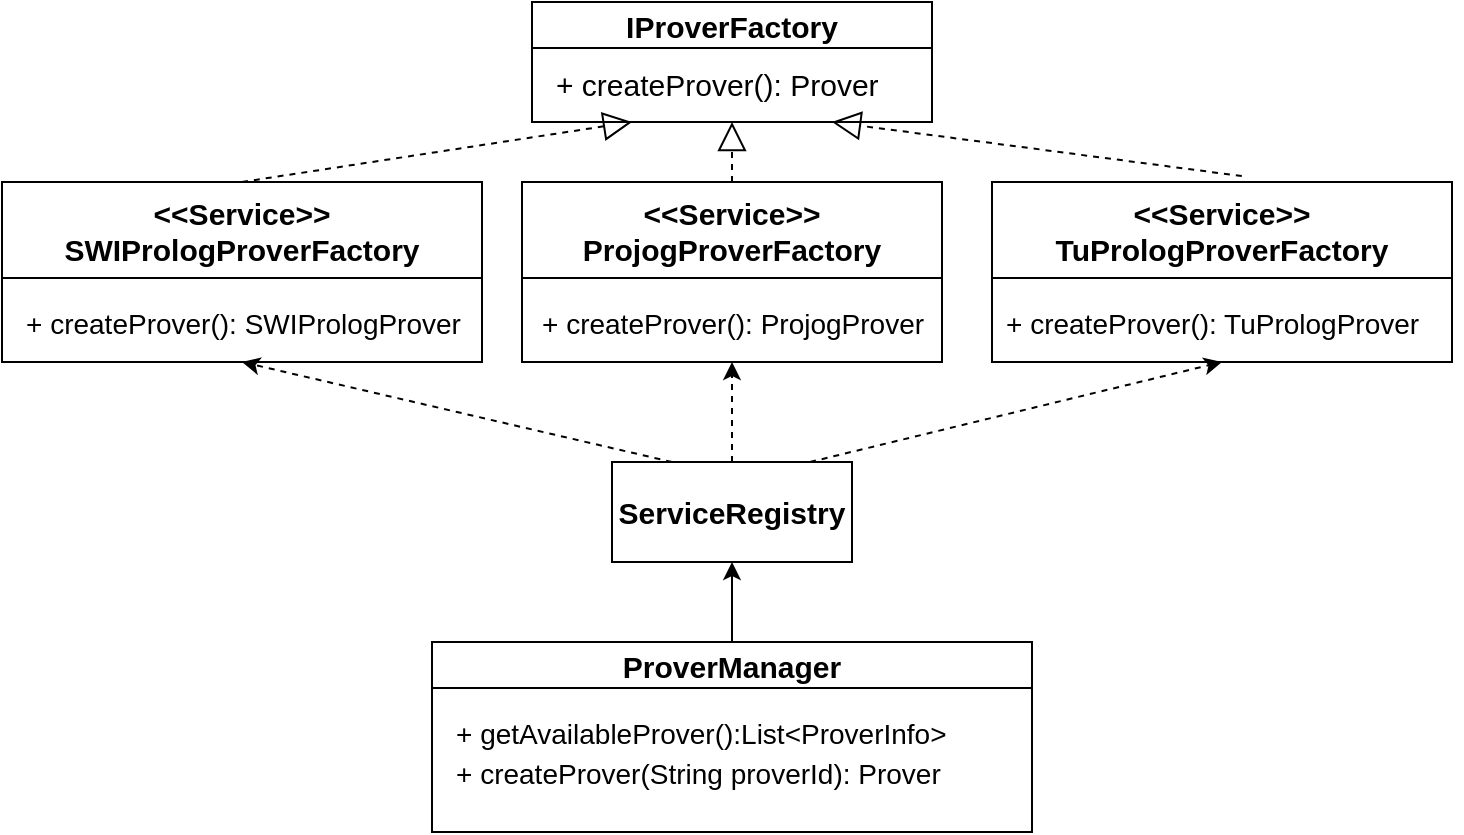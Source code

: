 <mxfile version="11.0.4" type="device"><diagram id="pzMjn5YnG7JLTeT4L7Us" name="Page-1"><mxGraphModel dx="1422" dy="766" grid="1" gridSize="10" guides="1" tooltips="1" connect="1" arrows="1" fold="1" page="1" pageScale="1" pageWidth="850" pageHeight="1100" math="0" shadow="0"><root><mxCell id="0"/><mxCell id="1" parent="0"/><mxCell id="5aDnjJVbKOkn1mhn4JHl-3" value="&lt;&lt;Service&gt;&gt;&#xA;SWIPrologProverFactory" style="swimlane;startSize=48;fontSize=15;" parent="1" vertex="1"><mxGeometry x="50" y="90" width="240" height="90" as="geometry"/></mxCell><mxCell id="5aDnjJVbKOkn1mhn4JHl-4" value="&lt;font style=&quot;font-size: 14px&quot;&gt;+ createProver(): SWIPrologProver&lt;/font&gt;" style="text;html=1;resizable=0;points=[];autosize=1;align=left;verticalAlign=top;spacingTop=-4;" parent="5aDnjJVbKOkn1mhn4JHl-3" vertex="1"><mxGeometry x="10" y="60" width="240" height="20" as="geometry"/></mxCell><mxCell id="5aDnjJVbKOkn1mhn4JHl-5" value="&lt;&lt;Service&gt;&gt;&#xA;ProjogProverFactory" style="swimlane;startSize=48;fontSize=15;" parent="1" vertex="1"><mxGeometry x="310" y="90" width="210" height="90" as="geometry"/></mxCell><mxCell id="5aDnjJVbKOkn1mhn4JHl-6" value="&lt;font style=&quot;font-size: 14px&quot;&gt;+ createProver(): ProjogProver&lt;/font&gt;" style="text;html=1;resizable=0;points=[];autosize=1;align=left;verticalAlign=top;spacingTop=-4;" parent="5aDnjJVbKOkn1mhn4JHl-5" vertex="1"><mxGeometry x="7.5" y="60" width="210" height="20" as="geometry"/></mxCell><mxCell id="5aDnjJVbKOkn1mhn4JHl-7" value="&lt;&lt;Service&gt;&gt;&#xA;TuPrologProverFactory" style="swimlane;startSize=48;fontSize=15;" parent="1" vertex="1"><mxGeometry x="545" y="90" width="230" height="90" as="geometry"/></mxCell><mxCell id="5aDnjJVbKOkn1mhn4JHl-8" value="&lt;font style=&quot;font-size: 14px&quot;&gt;+ createProver(): TuPrologProver&lt;/font&gt;" style="text;html=1;resizable=0;points=[];autosize=1;align=left;verticalAlign=top;spacingTop=-4;" parent="5aDnjJVbKOkn1mhn4JHl-7" vertex="1"><mxGeometry x="5" y="60" width="230" height="20" as="geometry"/></mxCell><mxCell id="5aDnjJVbKOkn1mhn4JHl-13" value="&lt;font style=&quot;font-size: 15px&quot;&gt;&lt;b&gt;ServiceRegistry&lt;/b&gt;&lt;/font&gt;" style="rounded=0;whiteSpace=wrap;html=1;" parent="1" vertex="1"><mxGeometry x="355" y="230" width="120" height="50" as="geometry"/></mxCell><mxCell id="5aDnjJVbKOkn1mhn4JHl-14" value="ProverManager" style="swimlane;startSize=23;fontSize=15;" parent="1" vertex="1"><mxGeometry x="265" y="320" width="300" height="95" as="geometry"/></mxCell><mxCell id="5aDnjJVbKOkn1mhn4JHl-15" value="&lt;font style=&quot;font-size: 14px&quot;&gt;+ getAvailableProver():List&amp;lt;ProverInfo&amp;gt;&lt;/font&gt;" style="text;html=1;resizable=0;points=[];autosize=1;align=left;verticalAlign=top;spacingTop=-4;" parent="5aDnjJVbKOkn1mhn4JHl-14" vertex="1"><mxGeometry x="10" y="35" width="260" height="20" as="geometry"/></mxCell><mxCell id="5aDnjJVbKOkn1mhn4JHl-16" value="&lt;font style=&quot;font-size: 14px&quot;&gt;+ createProver(String proverId): Prover&lt;/font&gt;" style="text;html=1;resizable=0;points=[];autosize=1;align=left;verticalAlign=top;spacingTop=-4;" parent="5aDnjJVbKOkn1mhn4JHl-14" vertex="1"><mxGeometry x="10" y="55" width="260" height="20" as="geometry"/></mxCell><mxCell id="5aDnjJVbKOkn1mhn4JHl-19" value="" style="endArrow=classic;html=1;dashed=1;entryX=0.5;entryY=1;entryDx=0;entryDy=0;exitX=0.25;exitY=0;exitDx=0;exitDy=0;" parent="1" source="5aDnjJVbKOkn1mhn4JHl-13" target="5aDnjJVbKOkn1mhn4JHl-3" edge="1"><mxGeometry width="50" height="50" relative="1" as="geometry"><mxPoint x="50" y="490" as="sourcePoint"/><mxPoint x="100" y="440" as="targetPoint"/></mxGeometry></mxCell><mxCell id="5aDnjJVbKOkn1mhn4JHl-20" value="" style="endArrow=classic;html=1;dashed=1;entryX=0.5;entryY=1;entryDx=0;entryDy=0;exitX=0.5;exitY=0;exitDx=0;exitDy=0;" parent="1" source="5aDnjJVbKOkn1mhn4JHl-13" target="5aDnjJVbKOkn1mhn4JHl-5" edge="1"><mxGeometry width="50" height="50" relative="1" as="geometry"><mxPoint x="230" y="290" as="sourcePoint"/><mxPoint x="35" y="250" as="targetPoint"/></mxGeometry></mxCell><mxCell id="5aDnjJVbKOkn1mhn4JHl-21" value="" style="endArrow=classic;html=1;dashed=1;entryX=0.5;entryY=1;entryDx=0;entryDy=0;exitX=0.825;exitY=0;exitDx=0;exitDy=0;exitPerimeter=0;" parent="1" source="5aDnjJVbKOkn1mhn4JHl-13" target="5aDnjJVbKOkn1mhn4JHl-7" edge="1"><mxGeometry width="50" height="50" relative="1" as="geometry"><mxPoint x="600" y="240" as="sourcePoint"/><mxPoint x="405" y="200" as="targetPoint"/></mxGeometry></mxCell><mxCell id="5aDnjJVbKOkn1mhn4JHl-22" value="" style="endArrow=classic;html=1;entryX=0.5;entryY=1;entryDx=0;entryDy=0;exitX=0.5;exitY=0;exitDx=0;exitDy=0;" parent="1" source="5aDnjJVbKOkn1mhn4JHl-14" target="5aDnjJVbKOkn1mhn4JHl-13" edge="1"><mxGeometry width="50" height="50" relative="1" as="geometry"><mxPoint x="50" y="490" as="sourcePoint"/><mxPoint x="100" y="440" as="targetPoint"/></mxGeometry></mxCell><mxCell id="5aDnjJVbKOkn1mhn4JHl-23" value="IProverFactory" style="swimlane;fontSize=15;" parent="1" vertex="1"><mxGeometry x="315" width="200" height="60" as="geometry"/></mxCell><mxCell id="5aDnjJVbKOkn1mhn4JHl-24" value="&lt;div&gt;+ createProver(): Prover&lt;br&gt;&lt;/div&gt;" style="text;html=1;resizable=0;points=[];autosize=1;align=left;verticalAlign=top;spacingTop=-4;fontSize=15;" parent="5aDnjJVbKOkn1mhn4JHl-23" vertex="1"><mxGeometry x="10" y="30" width="170" height="20" as="geometry"/></mxCell><mxCell id="5aDnjJVbKOkn1mhn4JHl-26" value="" style="endArrow=block;dashed=1;endFill=0;endSize=12;html=1;fontSize=15;entryX=0.25;entryY=1;entryDx=0;entryDy=0;exitX=0.5;exitY=0;exitDx=0;exitDy=0;" parent="1" source="5aDnjJVbKOkn1mhn4JHl-3" target="5aDnjJVbKOkn1mhn4JHl-23" edge="1"><mxGeometry width="160" relative="1" as="geometry"><mxPoint x="50" y="440" as="sourcePoint"/><mxPoint x="210" y="440" as="targetPoint"/></mxGeometry></mxCell><mxCell id="5aDnjJVbKOkn1mhn4JHl-27" value="" style="endArrow=block;dashed=1;endFill=0;endSize=12;html=1;fontSize=15;entryX=0.5;entryY=1;entryDx=0;entryDy=0;exitX=0.5;exitY=0;exitDx=0;exitDy=0;" parent="1" source="5aDnjJVbKOkn1mhn4JHl-5" target="5aDnjJVbKOkn1mhn4JHl-23" edge="1"><mxGeometry width="160" relative="1" as="geometry"><mxPoint x="50" y="440" as="sourcePoint"/><mxPoint x="210" y="440" as="targetPoint"/></mxGeometry></mxCell><mxCell id="5aDnjJVbKOkn1mhn4JHl-28" value="" style="endArrow=block;dashed=1;endFill=0;endSize=12;html=1;fontSize=15;entryX=0.75;entryY=1;entryDx=0;entryDy=0;exitX=0.543;exitY=-0.033;exitDx=0;exitDy=0;exitPerimeter=0;" parent="1" source="5aDnjJVbKOkn1mhn4JHl-7" target="5aDnjJVbKOkn1mhn4JHl-23" edge="1"><mxGeometry width="160" relative="1" as="geometry"><mxPoint x="50" y="440" as="sourcePoint"/><mxPoint x="210" y="440" as="targetPoint"/></mxGeometry></mxCell></root></mxGraphModel></diagram></mxfile>